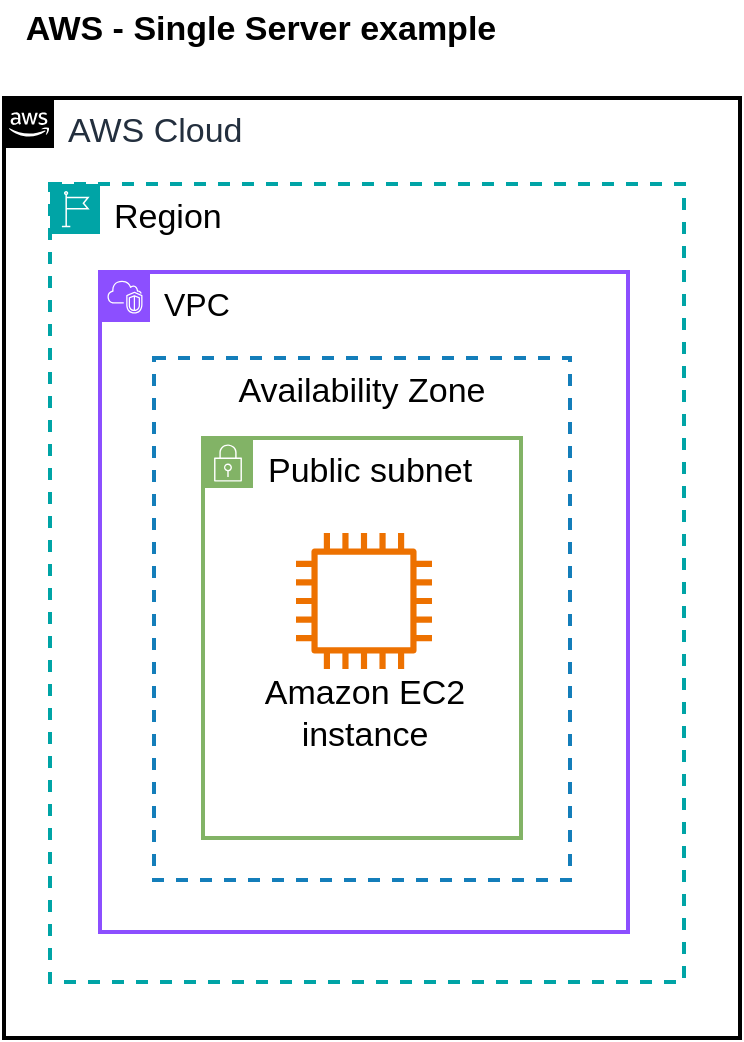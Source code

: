 <mxfile version="25.0.3">
  <diagram name="AWS-diagram-legend" id="VJLz4wBClmrWltTQ995f">
    <mxGraphModel dx="1323" dy="1175" grid="0" gridSize="10" guides="1" tooltips="1" connect="1" arrows="1" fold="1" page="0" pageScale="1" pageWidth="850" pageHeight="1100" math="0" shadow="0">
      <root>
        <mxCell id="0" />
        <mxCell id="1" parent="0" />
        <mxCell id="W-26GssoJwJN2xcLeIlH-1" value="&lt;font style=&quot;font-size: 17px;&quot;&gt;AWS Cloud&lt;/font&gt;" style="points=[[0,0],[0.25,0],[0.5,0],[0.75,0],[1,0],[1,0.25],[1,0.5],[1,0.75],[1,1],[0.75,1],[0.5,1],[0.25,1],[0,1],[0,0.75],[0,0.5],[0,0.25]];outlineConnect=0;gradientColor=none;html=1;whiteSpace=wrap;fontSize=12;fontStyle=0;container=1;pointerEvents=0;collapsible=0;recursiveResize=0;shape=mxgraph.aws4.group;grIcon=mxgraph.aws4.group_aws_cloud_alt;strokeColor=#000000;fillColor=#FFFFFF;verticalAlign=top;align=left;spacingLeft=30;fontColor=#232F3E;strokeWidth=2;" vertex="1" parent="1">
          <mxGeometry x="-556" y="-215" width="368" height="470" as="geometry" />
        </mxCell>
        <mxCell id="W-26GssoJwJN2xcLeIlH-2" value="&lt;font style=&quot;font-size: 17px;&quot; color=&quot;#000000&quot;&gt;Region&lt;/font&gt;" style="points=[[0,0],[0.25,0],[0.5,0],[0.75,0],[1,0],[1,0.25],[1,0.5],[1,0.75],[1,1],[0.75,1],[0.5,1],[0.25,1],[0,1],[0,0.75],[0,0.5],[0,0.25]];outlineConnect=0;gradientColor=none;html=1;whiteSpace=wrap;fontSize=12;fontStyle=0;container=1;pointerEvents=0;collapsible=0;recursiveResize=0;shape=mxgraph.aws4.group;grIcon=mxgraph.aws4.group_region;strokeColor=#00A4A6;fillColor=none;verticalAlign=top;align=left;spacingLeft=30;fontColor=#147EBA;dashed=1;strokeWidth=2;" vertex="1" parent="W-26GssoJwJN2xcLeIlH-1">
          <mxGeometry x="23" y="43" width="317" height="399" as="geometry" />
        </mxCell>
        <mxCell id="W-26GssoJwJN2xcLeIlH-3" value="&lt;font style=&quot;font-size: 16px;&quot; color=&quot;#000000&quot;&gt;VPC&lt;/font&gt;" style="points=[[0,0],[0.25,0],[0.5,0],[0.75,0],[1,0],[1,0.25],[1,0.5],[1,0.75],[1,1],[0.75,1],[0.5,1],[0.25,1],[0,1],[0,0.75],[0,0.5],[0,0.25]];outlineConnect=0;gradientColor=none;html=1;whiteSpace=wrap;fontSize=12;fontStyle=0;container=1;pointerEvents=0;collapsible=0;recursiveResize=0;shape=mxgraph.aws4.group;grIcon=mxgraph.aws4.group_vpc2;strokeColor=#8C4FFF;fillColor=none;verticalAlign=top;align=left;spacingLeft=30;fontColor=#AAB7B8;dashed=0;strokeWidth=2;" vertex="1" parent="W-26GssoJwJN2xcLeIlH-2">
          <mxGeometry x="25" y="44" width="264" height="330" as="geometry" />
        </mxCell>
        <mxCell id="W-26GssoJwJN2xcLeIlH-4" value="&lt;font color=&quot;#000000&quot; style=&quot;font-size: 17px;&quot;&gt;Availability Zone&lt;/font&gt;" style="fillColor=none;strokeColor=#147EBA;dashed=1;verticalAlign=top;fontStyle=0;fontColor=#147EBA;whiteSpace=wrap;html=1;strokeWidth=2;" vertex="1" parent="W-26GssoJwJN2xcLeIlH-3">
          <mxGeometry x="27" y="43" width="208" height="261" as="geometry" />
        </mxCell>
        <mxCell id="W-26GssoJwJN2xcLeIlH-8" value="&lt;font style=&quot;font-size: 17px;&quot;&gt;Public subnet&lt;/font&gt;" style="points=[[0,0],[0.25,0],[0.5,0],[0.75,0],[1,0],[1,0.25],[1,0.5],[1,0.75],[1,1],[0.75,1],[0.5,1],[0.25,1],[0,1],[0,0.75],[0,0.5],[0,0.25]];outlineConnect=0;html=1;whiteSpace=wrap;fontSize=12;fontStyle=0;container=1;pointerEvents=0;collapsible=0;container=1;recursiveResize=0;shape=mxgraph.aws4.group;grIcon=mxgraph.aws4.group_security_group;grStroke=1;strokeColor=#82b366;fillColor=none;verticalAlign=top;align=left;spacingLeft=30;strokeWidth=2;fillStyle=auto;movable=1;resizable=1;rotatable=1;deletable=1;editable=1;locked=0;connectable=1;" vertex="1" parent="W-26GssoJwJN2xcLeIlH-3">
          <mxGeometry x="51.5" y="83" width="159" height="200" as="geometry" />
        </mxCell>
        <mxCell id="W-26GssoJwJN2xcLeIlH-5" value="" style="group" vertex="1" connectable="0" parent="W-26GssoJwJN2xcLeIlH-3">
          <mxGeometry x="72.5" y="130.5" width="119" height="105" as="geometry" />
        </mxCell>
        <mxCell id="W-26GssoJwJN2xcLeIlH-6" value="&lt;font style=&quot;font-size: 17px;&quot;&gt;Amazon EC2 instance&lt;/font&gt;" style="text;strokeColor=none;fillColor=none;html=1;align=center;verticalAlign=middle;whiteSpace=wrap;rounded=0;fontSize=16;" vertex="1" parent="W-26GssoJwJN2xcLeIlH-5">
          <mxGeometry y="75" width="119" height="30" as="geometry" />
        </mxCell>
        <mxCell id="W-26GssoJwJN2xcLeIlH-7" value="" style="sketch=0;outlineConnect=0;fontColor=#232F3E;gradientColor=none;fillColor=#ED7100;strokeColor=none;dashed=0;verticalLabelPosition=bottom;verticalAlign=top;align=center;html=1;fontSize=12;fontStyle=0;aspect=fixed;pointerEvents=1;shape=mxgraph.aws4.instance2;rotation=0;" vertex="1" parent="W-26GssoJwJN2xcLeIlH-5">
          <mxGeometry x="25.5" width="68" height="68" as="geometry" />
        </mxCell>
        <mxCell id="W-26GssoJwJN2xcLeIlH-9" value="&lt;font style=&quot;font-size: 17px;&quot;&gt;&lt;b&gt;AWS - Single Server example&lt;/b&gt;&lt;/font&gt;" style="text;strokeColor=none;align=center;fillColor=none;html=1;verticalAlign=middle;whiteSpace=wrap;rounded=0;" vertex="1" parent="1">
          <mxGeometry x="-558" y="-264" width="261" height="30" as="geometry" />
        </mxCell>
      </root>
    </mxGraphModel>
  </diagram>
</mxfile>
